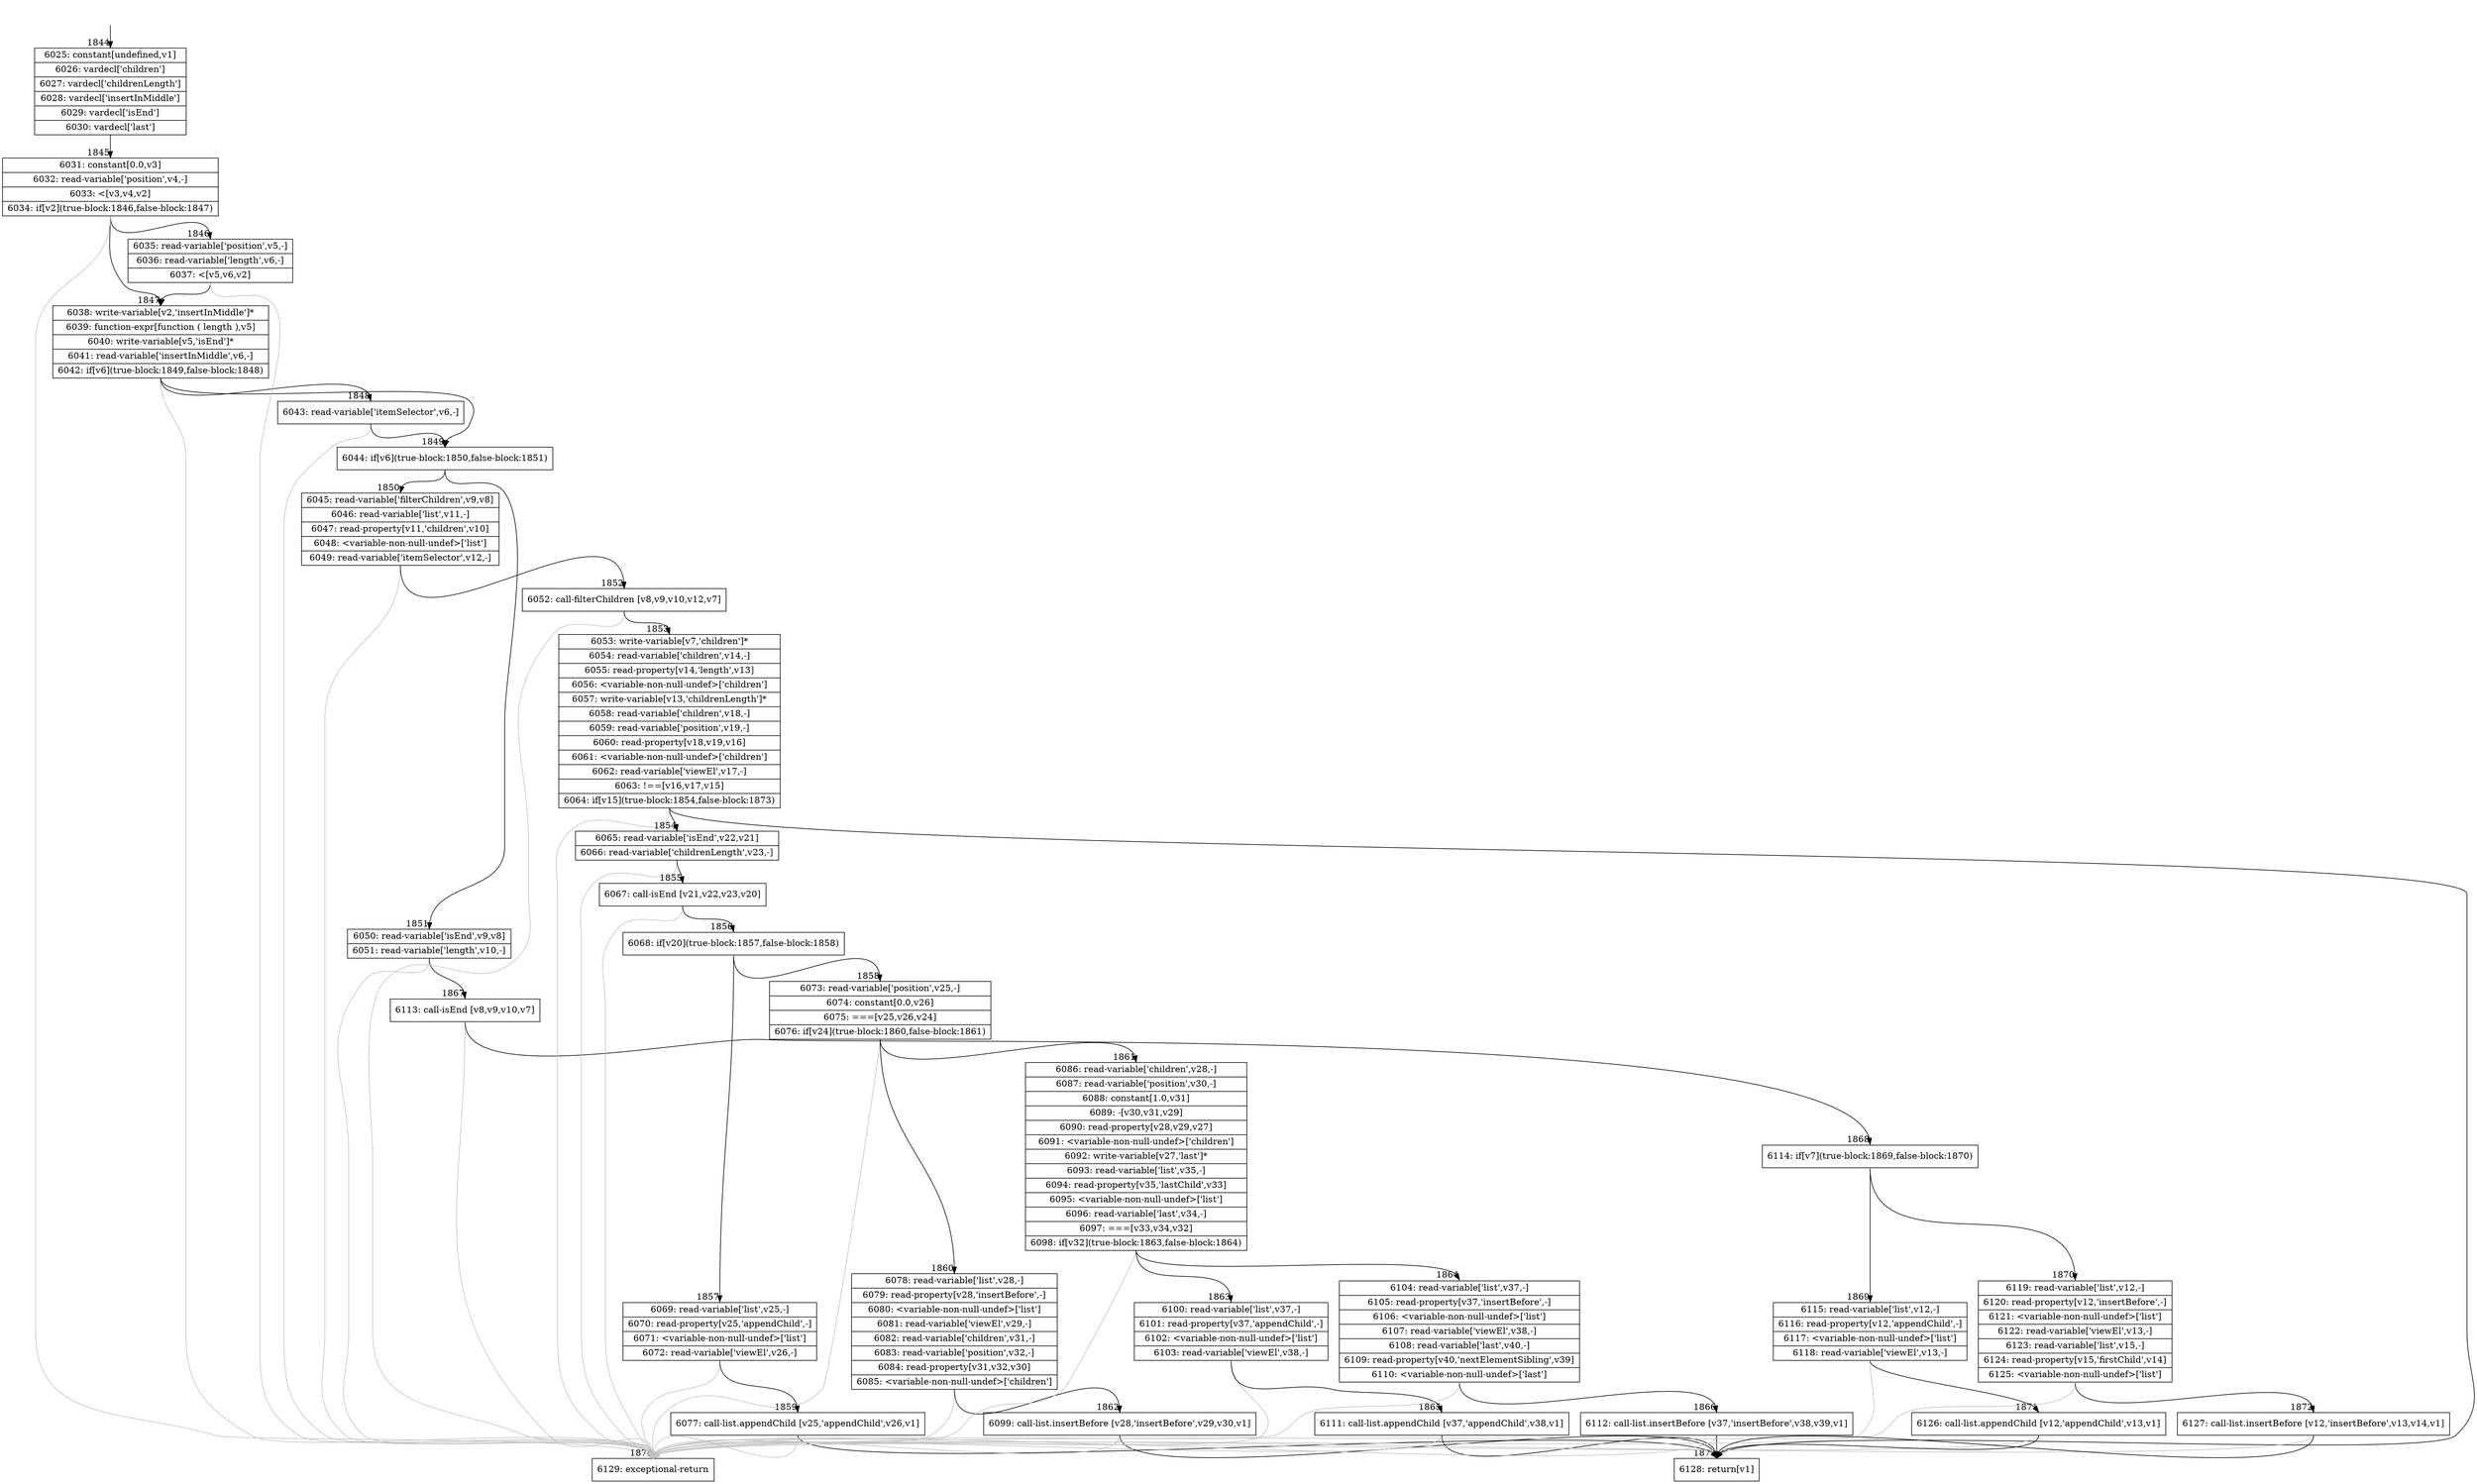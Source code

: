 digraph {
rankdir="TD"
BB_entry155[shape=none,label=""];
BB_entry155 -> BB1844 [tailport=s, headport=n, headlabel="    1844"]
BB1844 [shape=record label="{6025: constant[undefined,v1]|6026: vardecl['children']|6027: vardecl['childrenLength']|6028: vardecl['insertInMiddle']|6029: vardecl['isEnd']|6030: vardecl['last']}" ] 
BB1844 -> BB1845 [tailport=s, headport=n, headlabel="      1845"]
BB1845 [shape=record label="{6031: constant[0.0,v3]|6032: read-variable['position',v4,-]|6033: \<[v3,v4,v2]|6034: if[v2](true-block:1846,false-block:1847)}" ] 
BB1845 -> BB1847 [tailport=s, headport=n, headlabel="      1847"]
BB1845 -> BB1846 [tailport=s, headport=n, headlabel="      1846"]
BB1845 -> BB1874 [tailport=s, headport=n, color=gray, headlabel="      1874"]
BB1846 [shape=record label="{6035: read-variable['position',v5,-]|6036: read-variable['length',v6,-]|6037: \<[v5,v6,v2]}" ] 
BB1846 -> BB1847 [tailport=s, headport=n]
BB1846 -> BB1874 [tailport=s, headport=n, color=gray]
BB1847 [shape=record label="{6038: write-variable[v2,'insertInMiddle']*|6039: function-expr[function ( length ),v5]|6040: write-variable[v5,'isEnd']*|6041: read-variable['insertInMiddle',v6,-]|6042: if[v6](true-block:1849,false-block:1848)}" ] 
BB1847 -> BB1849 [tailport=s, headport=n, headlabel="      1849"]
BB1847 -> BB1848 [tailport=s, headport=n, headlabel="      1848"]
BB1847 -> BB1874 [tailport=s, headport=n, color=gray]
BB1848 [shape=record label="{6043: read-variable['itemSelector',v6,-]}" ] 
BB1848 -> BB1849 [tailport=s, headport=n]
BB1848 -> BB1874 [tailport=s, headport=n, color=gray]
BB1849 [shape=record label="{6044: if[v6](true-block:1850,false-block:1851)}" ] 
BB1849 -> BB1850 [tailport=s, headport=n, headlabel="      1850"]
BB1849 -> BB1851 [tailport=s, headport=n, headlabel="      1851"]
BB1850 [shape=record label="{6045: read-variable['filterChildren',v9,v8]|6046: read-variable['list',v11,-]|6047: read-property[v11,'children',v10]|6048: \<variable-non-null-undef\>['list']|6049: read-variable['itemSelector',v12,-]}" ] 
BB1850 -> BB1852 [tailport=s, headport=n, headlabel="      1852"]
BB1850 -> BB1874 [tailport=s, headport=n, color=gray]
BB1851 [shape=record label="{6050: read-variable['isEnd',v9,v8]|6051: read-variable['length',v10,-]}" ] 
BB1851 -> BB1867 [tailport=s, headport=n, headlabel="      1867"]
BB1851 -> BB1874 [tailport=s, headport=n, color=gray]
BB1852 [shape=record label="{6052: call-filterChildren [v8,v9,v10,v12,v7]}" ] 
BB1852 -> BB1853 [tailport=s, headport=n, headlabel="      1853"]
BB1852 -> BB1874 [tailport=s, headport=n, color=gray]
BB1853 [shape=record label="{6053: write-variable[v7,'children']*|6054: read-variable['children',v14,-]|6055: read-property[v14,'length',v13]|6056: \<variable-non-null-undef\>['children']|6057: write-variable[v13,'childrenLength']*|6058: read-variable['children',v18,-]|6059: read-variable['position',v19,-]|6060: read-property[v18,v19,v16]|6061: \<variable-non-null-undef\>['children']|6062: read-variable['viewEl',v17,-]|6063: !==[v16,v17,v15]|6064: if[v15](true-block:1854,false-block:1873)}" ] 
BB1853 -> BB1854 [tailport=s, headport=n, headlabel="      1854"]
BB1853 -> BB1873 [tailport=s, headport=n, headlabel="      1873"]
BB1853 -> BB1874 [tailport=s, headport=n, color=gray]
BB1854 [shape=record label="{6065: read-variable['isEnd',v22,v21]|6066: read-variable['childrenLength',v23,-]}" ] 
BB1854 -> BB1855 [tailport=s, headport=n, headlabel="      1855"]
BB1854 -> BB1874 [tailport=s, headport=n, color=gray]
BB1855 [shape=record label="{6067: call-isEnd [v21,v22,v23,v20]}" ] 
BB1855 -> BB1856 [tailport=s, headport=n, headlabel="      1856"]
BB1855 -> BB1874 [tailport=s, headport=n, color=gray]
BB1856 [shape=record label="{6068: if[v20](true-block:1857,false-block:1858)}" ] 
BB1856 -> BB1857 [tailport=s, headport=n, headlabel="      1857"]
BB1856 -> BB1858 [tailport=s, headport=n, headlabel="      1858"]
BB1857 [shape=record label="{6069: read-variable['list',v25,-]|6070: read-property[v25,'appendChild',-]|6071: \<variable-non-null-undef\>['list']|6072: read-variable['viewEl',v26,-]}" ] 
BB1857 -> BB1859 [tailport=s, headport=n, headlabel="      1859"]
BB1857 -> BB1874 [tailport=s, headport=n, color=gray]
BB1858 [shape=record label="{6073: read-variable['position',v25,-]|6074: constant[0.0,v26]|6075: ===[v25,v26,v24]|6076: if[v24](true-block:1860,false-block:1861)}" ] 
BB1858 -> BB1860 [tailport=s, headport=n, headlabel="      1860"]
BB1858 -> BB1861 [tailport=s, headport=n, headlabel="      1861"]
BB1858 -> BB1874 [tailport=s, headport=n, color=gray]
BB1859 [shape=record label="{6077: call-list.appendChild [v25,'appendChild',v26,v1]}" ] 
BB1859 -> BB1873 [tailport=s, headport=n]
BB1859 -> BB1874 [tailport=s, headport=n, color=gray]
BB1860 [shape=record label="{6078: read-variable['list',v28,-]|6079: read-property[v28,'insertBefore',-]|6080: \<variable-non-null-undef\>['list']|6081: read-variable['viewEl',v29,-]|6082: read-variable['children',v31,-]|6083: read-variable['position',v32,-]|6084: read-property[v31,v32,v30]|6085: \<variable-non-null-undef\>['children']}" ] 
BB1860 -> BB1862 [tailport=s, headport=n, headlabel="      1862"]
BB1860 -> BB1874 [tailport=s, headport=n, color=gray]
BB1861 [shape=record label="{6086: read-variable['children',v28,-]|6087: read-variable['position',v30,-]|6088: constant[1.0,v31]|6089: -[v30,v31,v29]|6090: read-property[v28,v29,v27]|6091: \<variable-non-null-undef\>['children']|6092: write-variable[v27,'last']*|6093: read-variable['list',v35,-]|6094: read-property[v35,'lastChild',v33]|6095: \<variable-non-null-undef\>['list']|6096: read-variable['last',v34,-]|6097: ===[v33,v34,v32]|6098: if[v32](true-block:1863,false-block:1864)}" ] 
BB1861 -> BB1863 [tailport=s, headport=n, headlabel="      1863"]
BB1861 -> BB1864 [tailport=s, headport=n, headlabel="      1864"]
BB1861 -> BB1874 [tailport=s, headport=n, color=gray]
BB1862 [shape=record label="{6099: call-list.insertBefore [v28,'insertBefore',v29,v30,v1]}" ] 
BB1862 -> BB1873 [tailport=s, headport=n]
BB1862 -> BB1874 [tailport=s, headport=n, color=gray]
BB1863 [shape=record label="{6100: read-variable['list',v37,-]|6101: read-property[v37,'appendChild',-]|6102: \<variable-non-null-undef\>['list']|6103: read-variable['viewEl',v38,-]}" ] 
BB1863 -> BB1865 [tailport=s, headport=n, headlabel="      1865"]
BB1863 -> BB1874 [tailport=s, headport=n, color=gray]
BB1864 [shape=record label="{6104: read-variable['list',v37,-]|6105: read-property[v37,'insertBefore',-]|6106: \<variable-non-null-undef\>['list']|6107: read-variable['viewEl',v38,-]|6108: read-variable['last',v40,-]|6109: read-property[v40,'nextElementSibling',v39]|6110: \<variable-non-null-undef\>['last']}" ] 
BB1864 -> BB1866 [tailport=s, headport=n, headlabel="      1866"]
BB1864 -> BB1874 [tailport=s, headport=n, color=gray]
BB1865 [shape=record label="{6111: call-list.appendChild [v37,'appendChild',v38,v1]}" ] 
BB1865 -> BB1873 [tailport=s, headport=n]
BB1865 -> BB1874 [tailport=s, headport=n, color=gray]
BB1866 [shape=record label="{6112: call-list.insertBefore [v37,'insertBefore',v38,v39,v1]}" ] 
BB1866 -> BB1873 [tailport=s, headport=n]
BB1866 -> BB1874 [tailport=s, headport=n, color=gray]
BB1867 [shape=record label="{6113: call-isEnd [v8,v9,v10,v7]}" ] 
BB1867 -> BB1868 [tailport=s, headport=n, headlabel="      1868"]
BB1867 -> BB1874 [tailport=s, headport=n, color=gray]
BB1868 [shape=record label="{6114: if[v7](true-block:1869,false-block:1870)}" ] 
BB1868 -> BB1869 [tailport=s, headport=n, headlabel="      1869"]
BB1868 -> BB1870 [tailport=s, headport=n, headlabel="      1870"]
BB1869 [shape=record label="{6115: read-variable['list',v12,-]|6116: read-property[v12,'appendChild',-]|6117: \<variable-non-null-undef\>['list']|6118: read-variable['viewEl',v13,-]}" ] 
BB1869 -> BB1871 [tailport=s, headport=n, headlabel="      1871"]
BB1869 -> BB1874 [tailport=s, headport=n, color=gray]
BB1870 [shape=record label="{6119: read-variable['list',v12,-]|6120: read-property[v12,'insertBefore',-]|6121: \<variable-non-null-undef\>['list']|6122: read-variable['viewEl',v13,-]|6123: read-variable['list',v15,-]|6124: read-property[v15,'firstChild',v14]|6125: \<variable-non-null-undef\>['list']}" ] 
BB1870 -> BB1872 [tailport=s, headport=n, headlabel="      1872"]
BB1870 -> BB1874 [tailport=s, headport=n, color=gray]
BB1871 [shape=record label="{6126: call-list.appendChild [v12,'appendChild',v13,v1]}" ] 
BB1871 -> BB1873 [tailport=s, headport=n]
BB1871 -> BB1874 [tailport=s, headport=n, color=gray]
BB1872 [shape=record label="{6127: call-list.insertBefore [v12,'insertBefore',v13,v14,v1]}" ] 
BB1872 -> BB1873 [tailport=s, headport=n]
BB1872 -> BB1874 [tailport=s, headport=n, color=gray]
BB1873 [shape=record label="{6128: return[v1]}" ] 
BB1874 [shape=record label="{6129: exceptional-return}" ] 
//#$~ 1651
}
